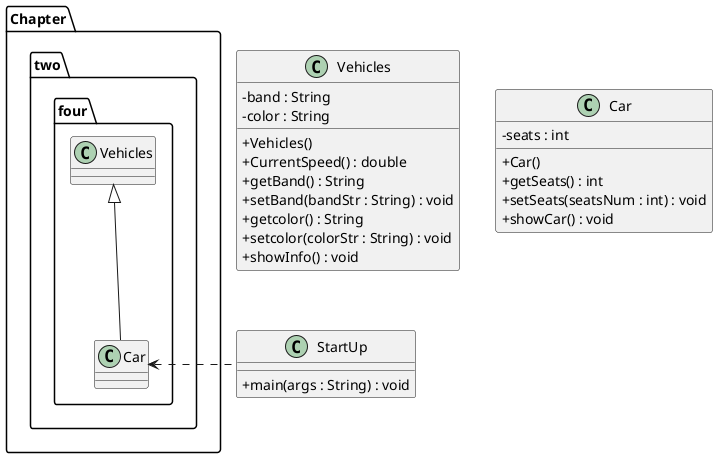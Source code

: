 @startuml Car
skinparam ClassAttributeIconSize 0
package Chapter.two.four{
    class Car
    class Vehicles
    Vehicles <|-- Car
}
class StartUp

Car<.StartUp

class StartUp{
    +main(args : String) : void
}
class Vehicles{
    -band : String
    -color : String
    +Vehicles()
    +CurrentSpeed() : double
    +getBand() : String
    +setBand(bandStr : String) : void
    +getcolor() : String
    +setcolor(colorStr : String) : void
    +showInfo() : void
}

class Car{
    -seats : int
    +Car()
    +getSeats() : int
    +setSeats(seatsNum : int) : void
    +showCar() : void
}
@enduml